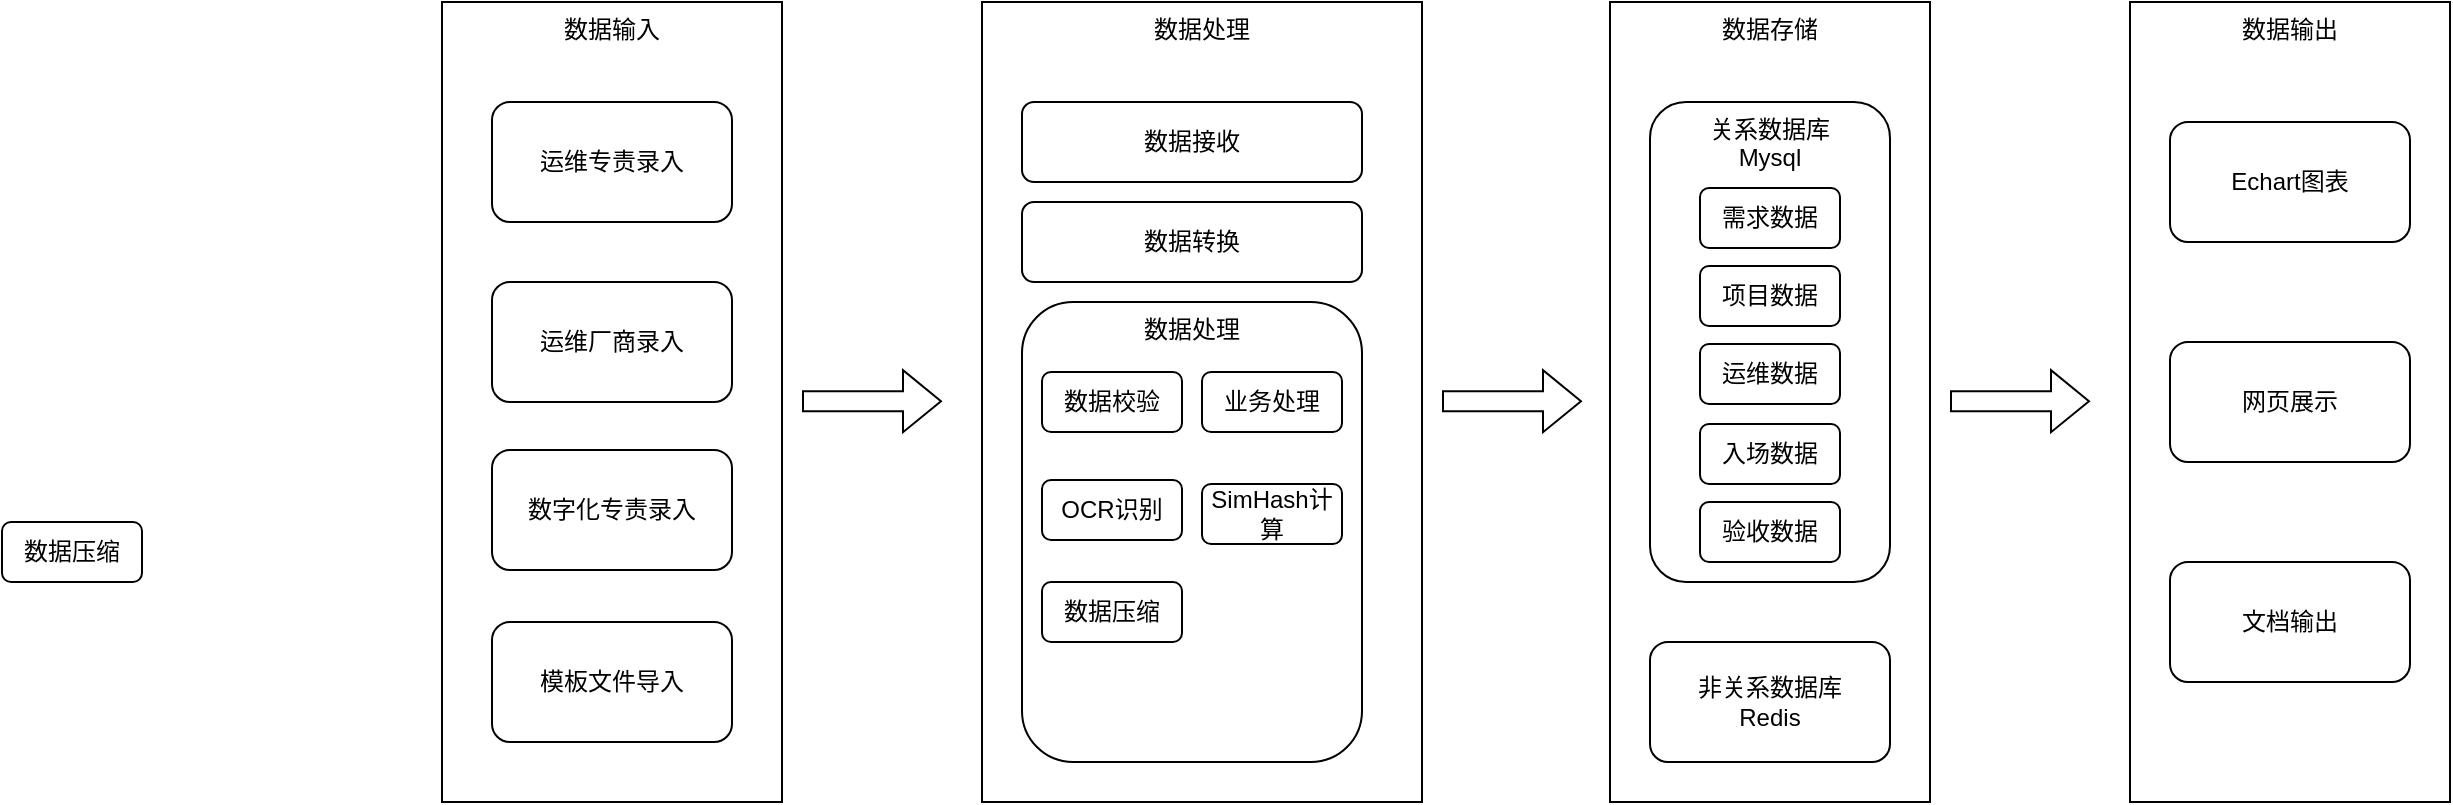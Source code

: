 <mxfile version="21.7.1" type="github">
  <diagram name="第 1 页" id="SOof2jckrEmZIlQwF5F4">
    <mxGraphModel dx="1535" dy="820" grid="1" gridSize="10" guides="1" tooltips="1" connect="1" arrows="1" fold="1" page="1" pageScale="1" pageWidth="1920" pageHeight="1200" math="0" shadow="0">
      <root>
        <mxCell id="0" />
        <mxCell id="1" parent="0" />
        <mxCell id="F_tOMsYDwcDX236YXaVL-4" value="数据输入" style="rounded=0;whiteSpace=wrap;html=1;verticalAlign=top;" vertex="1" parent="1">
          <mxGeometry x="450" y="200" width="170" height="400" as="geometry" />
        </mxCell>
        <mxCell id="F_tOMsYDwcDX236YXaVL-1" value="运维专责录入" style="rounded=1;whiteSpace=wrap;html=1;" vertex="1" parent="1">
          <mxGeometry x="475" y="250" width="120" height="60" as="geometry" />
        </mxCell>
        <mxCell id="F_tOMsYDwcDX236YXaVL-2" value="模板文件导入" style="rounded=1;whiteSpace=wrap;html=1;" vertex="1" parent="1">
          <mxGeometry x="475" y="510" width="120" height="60" as="geometry" />
        </mxCell>
        <mxCell id="F_tOMsYDwcDX236YXaVL-5" value="数据处理" style="rounded=0;whiteSpace=wrap;html=1;verticalAlign=top;" vertex="1" parent="1">
          <mxGeometry x="720" y="200" width="220" height="400" as="geometry" />
        </mxCell>
        <mxCell id="F_tOMsYDwcDX236YXaVL-6" value="数据存储" style="rounded=0;whiteSpace=wrap;html=1;verticalAlign=top;" vertex="1" parent="1">
          <mxGeometry x="1034" y="200" width="160" height="400" as="geometry" />
        </mxCell>
        <mxCell id="F_tOMsYDwcDX236YXaVL-7" value="关系数据库&lt;br&gt;Mysql" style="rounded=1;whiteSpace=wrap;html=1;verticalAlign=top;" vertex="1" parent="1">
          <mxGeometry x="1054" y="250" width="120" height="240" as="geometry" />
        </mxCell>
        <mxCell id="F_tOMsYDwcDX236YXaVL-8" value="非关系数据库&lt;br&gt;Redis" style="rounded=1;whiteSpace=wrap;html=1;" vertex="1" parent="1">
          <mxGeometry x="1054" y="520" width="120" height="60" as="geometry" />
        </mxCell>
        <mxCell id="F_tOMsYDwcDX236YXaVL-9" value="数据接收" style="rounded=1;whiteSpace=wrap;html=1;" vertex="1" parent="1">
          <mxGeometry x="740" y="250" width="170" height="40" as="geometry" />
        </mxCell>
        <mxCell id="F_tOMsYDwcDX236YXaVL-10" value="数据转换" style="rounded=1;whiteSpace=wrap;html=1;verticalAlign=middle;" vertex="1" parent="1">
          <mxGeometry x="740" y="300" width="170" height="40" as="geometry" />
        </mxCell>
        <mxCell id="F_tOMsYDwcDX236YXaVL-11" value="数据处理" style="rounded=1;whiteSpace=wrap;html=1;verticalAlign=top;" vertex="1" parent="1">
          <mxGeometry x="740" y="350" width="170" height="230" as="geometry" />
        </mxCell>
        <mxCell id="F_tOMsYDwcDX236YXaVL-12" value="" style="shape=flexArrow;endArrow=classic;html=1;rounded=0;entryX=0;entryY=0.5;entryDx=0;entryDy=0;" edge="1" parent="1">
          <mxGeometry width="50" height="50" relative="1" as="geometry">
            <mxPoint x="630" y="399.58" as="sourcePoint" />
            <mxPoint x="700" y="399.58" as="targetPoint" />
          </mxGeometry>
        </mxCell>
        <mxCell id="F_tOMsYDwcDX236YXaVL-14" value="数据输出" style="rounded=0;whiteSpace=wrap;html=1;verticalAlign=top;" vertex="1" parent="1">
          <mxGeometry x="1294" y="200" width="160" height="400" as="geometry" />
        </mxCell>
        <mxCell id="F_tOMsYDwcDX236YXaVL-15" value="Echart图表" style="rounded=1;whiteSpace=wrap;html=1;" vertex="1" parent="1">
          <mxGeometry x="1314" y="260" width="120" height="60" as="geometry" />
        </mxCell>
        <mxCell id="F_tOMsYDwcDX236YXaVL-16" value="网页展示" style="rounded=1;whiteSpace=wrap;html=1;" vertex="1" parent="1">
          <mxGeometry x="1314" y="370" width="120" height="60" as="geometry" />
        </mxCell>
        <mxCell id="F_tOMsYDwcDX236YXaVL-17" value="文档输出" style="rounded=1;whiteSpace=wrap;html=1;" vertex="1" parent="1">
          <mxGeometry x="1314" y="480" width="120" height="60" as="geometry" />
        </mxCell>
        <mxCell id="F_tOMsYDwcDX236YXaVL-18" value="" style="shape=flexArrow;endArrow=classic;html=1;rounded=0;entryX=0;entryY=0.5;entryDx=0;entryDy=0;" edge="1" parent="1">
          <mxGeometry width="50" height="50" relative="1" as="geometry">
            <mxPoint x="950" y="399.58" as="sourcePoint" />
            <mxPoint x="1020" y="399.58" as="targetPoint" />
          </mxGeometry>
        </mxCell>
        <mxCell id="F_tOMsYDwcDX236YXaVL-19" value="" style="shape=flexArrow;endArrow=classic;html=1;rounded=0;entryX=0;entryY=0.5;entryDx=0;entryDy=0;" edge="1" parent="1">
          <mxGeometry width="50" height="50" relative="1" as="geometry">
            <mxPoint x="1204" y="399.58" as="sourcePoint" />
            <mxPoint x="1274" y="399.58" as="targetPoint" />
          </mxGeometry>
        </mxCell>
        <mxCell id="F_tOMsYDwcDX236YXaVL-20" value="运维厂商录入" style="rounded=1;whiteSpace=wrap;html=1;" vertex="1" parent="1">
          <mxGeometry x="475" y="340" width="120" height="60" as="geometry" />
        </mxCell>
        <mxCell id="F_tOMsYDwcDX236YXaVL-21" value="数字化专责录入" style="rounded=1;whiteSpace=wrap;html=1;" vertex="1" parent="1">
          <mxGeometry x="475" y="424" width="120" height="60" as="geometry" />
        </mxCell>
        <mxCell id="F_tOMsYDwcDX236YXaVL-24" value="需求数据" style="rounded=1;whiteSpace=wrap;html=1;" vertex="1" parent="1">
          <mxGeometry x="1079" y="293" width="70" height="30" as="geometry" />
        </mxCell>
        <mxCell id="F_tOMsYDwcDX236YXaVL-25" value="项目数据" style="rounded=1;whiteSpace=wrap;html=1;" vertex="1" parent="1">
          <mxGeometry x="1079" y="332" width="70" height="30" as="geometry" />
        </mxCell>
        <mxCell id="F_tOMsYDwcDX236YXaVL-26" value="运维数据" style="rounded=1;whiteSpace=wrap;html=1;" vertex="1" parent="1">
          <mxGeometry x="1079" y="371" width="70" height="30" as="geometry" />
        </mxCell>
        <mxCell id="F_tOMsYDwcDX236YXaVL-27" value="验收数据" style="rounded=1;whiteSpace=wrap;html=1;" vertex="1" parent="1">
          <mxGeometry x="1079" y="450" width="70" height="30" as="geometry" />
        </mxCell>
        <mxCell id="F_tOMsYDwcDX236YXaVL-28" value="入场数据" style="rounded=1;whiteSpace=wrap;html=1;" vertex="1" parent="1">
          <mxGeometry x="1079" y="411" width="70" height="30" as="geometry" />
        </mxCell>
        <mxCell id="F_tOMsYDwcDX236YXaVL-32" value="OCR识别" style="rounded=1;whiteSpace=wrap;html=1;" vertex="1" parent="1">
          <mxGeometry x="750" y="439" width="70" height="30" as="geometry" />
        </mxCell>
        <mxCell id="F_tOMsYDwcDX236YXaVL-33" value="SimHash计算" style="rounded=1;whiteSpace=wrap;html=1;" vertex="1" parent="1">
          <mxGeometry x="830" y="441" width="70" height="30" as="geometry" />
        </mxCell>
        <mxCell id="F_tOMsYDwcDX236YXaVL-35" value="数据校验" style="rounded=1;whiteSpace=wrap;html=1;" vertex="1" parent="1">
          <mxGeometry x="750" y="385" width="70" height="30" as="geometry" />
        </mxCell>
        <mxCell id="F_tOMsYDwcDX236YXaVL-36" value="业务处理" style="rounded=1;whiteSpace=wrap;html=1;" vertex="1" parent="1">
          <mxGeometry x="830" y="385" width="70" height="30" as="geometry" />
        </mxCell>
        <mxCell id="F_tOMsYDwcDX236YXaVL-38" value="数据压缩" style="rounded=1;whiteSpace=wrap;html=1;" vertex="1" parent="1">
          <mxGeometry x="750" y="490" width="70" height="30" as="geometry" />
        </mxCell>
        <mxCell id="F_tOMsYDwcDX236YXaVL-39" value="数据压缩" style="rounded=1;whiteSpace=wrap;html=1;" vertex="1" parent="1">
          <mxGeometry x="230" y="460" width="70" height="30" as="geometry" />
        </mxCell>
      </root>
    </mxGraphModel>
  </diagram>
</mxfile>
